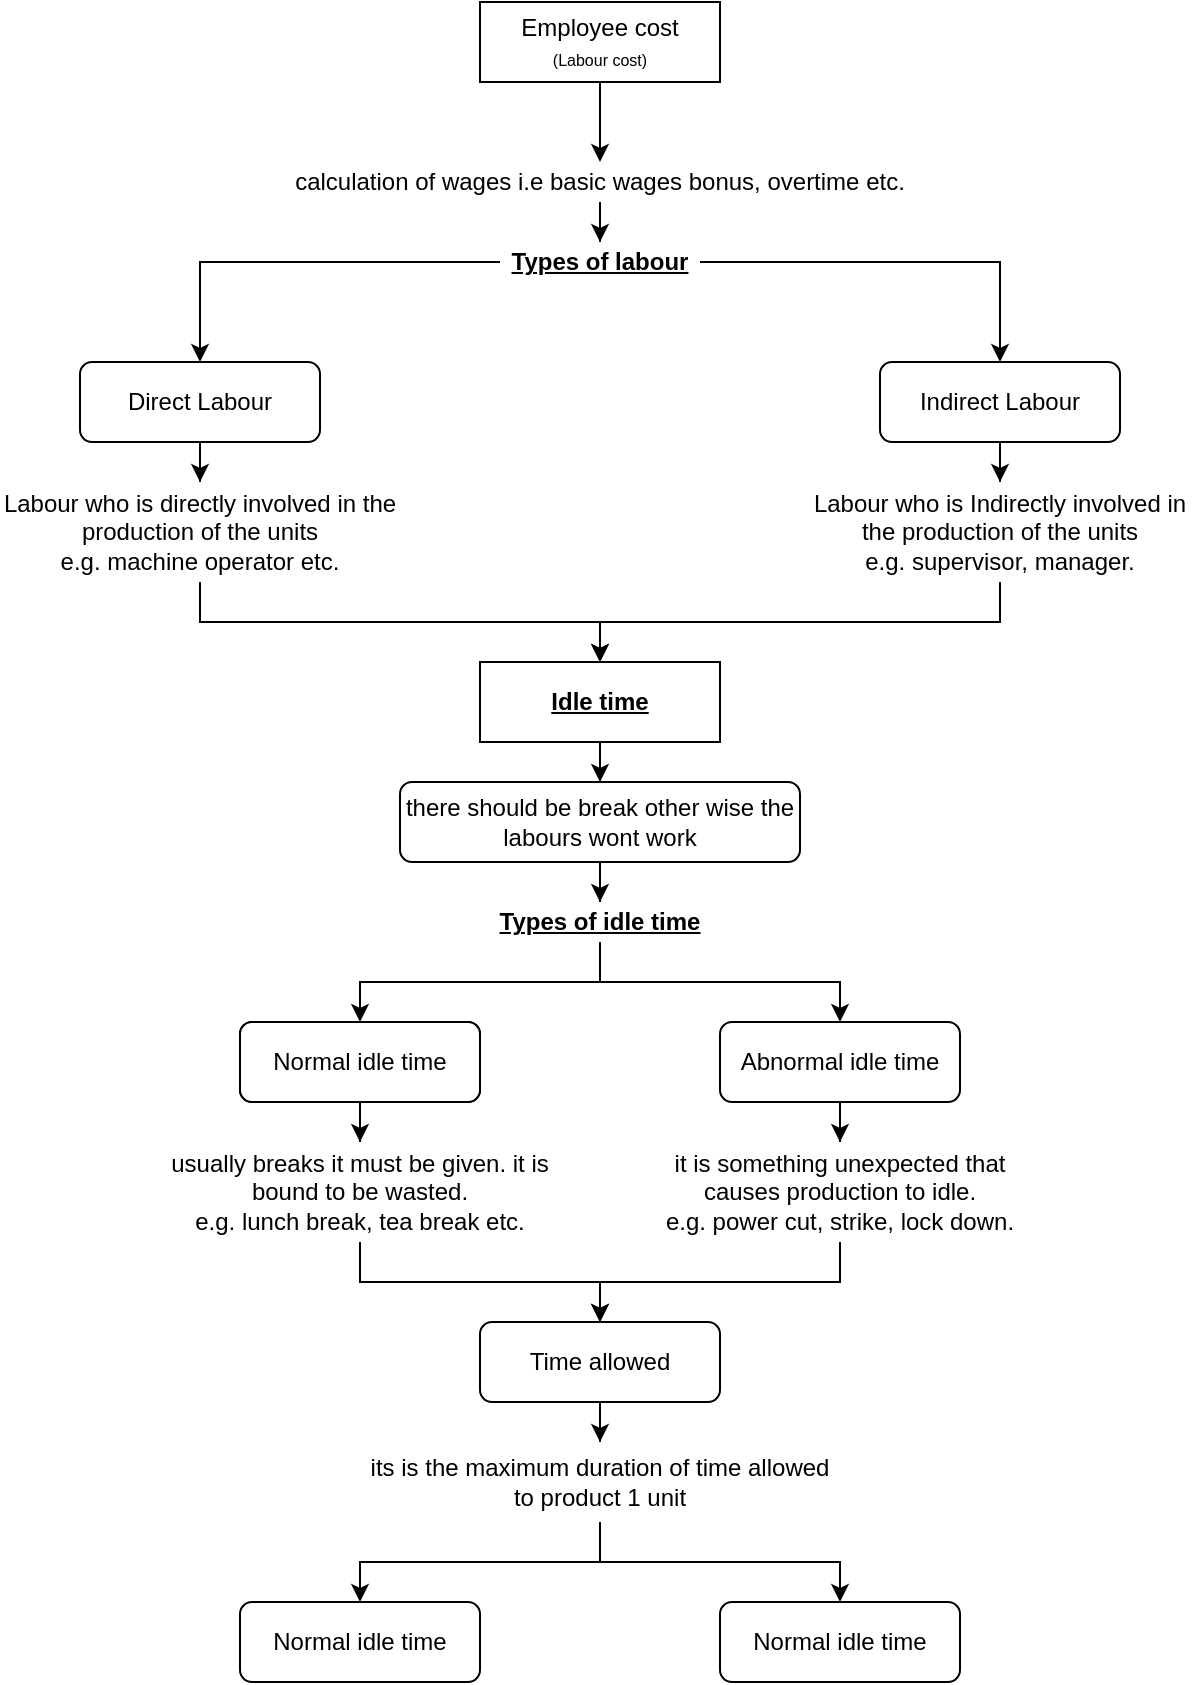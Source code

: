 <mxfile version="14.4.8" type="github">
  <diagram id="CyPvhByOn69fHsdpHqbr" name="Page-1">
    <mxGraphModel dx="856" dy="432" grid="1" gridSize="10" guides="1" tooltips="1" connect="1" arrows="1" fold="1" page="1" pageScale="1" pageWidth="850" pageHeight="1100" math="0" shadow="0">
      <root>
        <mxCell id="0" />
        <mxCell id="1" parent="0" />
        <mxCell id="h90uzLbG_IrZYUISlAX0-3" style="edgeStyle=orthogonalEdgeStyle;rounded=0;orthogonalLoop=1;jettySize=auto;html=1;" edge="1" parent="1" source="h90uzLbG_IrZYUISlAX0-1" target="h90uzLbG_IrZYUISlAX0-2">
          <mxGeometry relative="1" as="geometry" />
        </mxCell>
        <mxCell id="h90uzLbG_IrZYUISlAX0-1" value="&lt;div&gt;Employee cost&lt;/div&gt;&lt;font style=&quot;font-size: 8px&quot;&gt;(Labour cost)&lt;/font&gt;" style="rounded=0;whiteSpace=wrap;html=1;" vertex="1" parent="1">
          <mxGeometry x="360" width="120" height="40" as="geometry" />
        </mxCell>
        <mxCell id="h90uzLbG_IrZYUISlAX0-8" style="edgeStyle=orthogonalEdgeStyle;rounded=0;orthogonalLoop=1;jettySize=auto;html=1;" edge="1" parent="1" source="h90uzLbG_IrZYUISlAX0-2" target="h90uzLbG_IrZYUISlAX0-5">
          <mxGeometry relative="1" as="geometry" />
        </mxCell>
        <mxCell id="h90uzLbG_IrZYUISlAX0-2" value="calculation of wages i.e basic wages bonus, overtime etc." style="text;html=1;strokeColor=none;fillColor=none;align=center;verticalAlign=middle;whiteSpace=wrap;rounded=0;" vertex="1" parent="1">
          <mxGeometry x="240" y="80" width="360" height="20" as="geometry" />
        </mxCell>
        <mxCell id="h90uzLbG_IrZYUISlAX0-11" style="edgeStyle=orthogonalEdgeStyle;rounded=0;orthogonalLoop=1;jettySize=auto;html=1;" edge="1" parent="1" source="h90uzLbG_IrZYUISlAX0-5" target="h90uzLbG_IrZYUISlAX0-9">
          <mxGeometry relative="1" as="geometry" />
        </mxCell>
        <mxCell id="h90uzLbG_IrZYUISlAX0-12" style="edgeStyle=orthogonalEdgeStyle;rounded=0;orthogonalLoop=1;jettySize=auto;html=1;" edge="1" parent="1" source="h90uzLbG_IrZYUISlAX0-5" target="h90uzLbG_IrZYUISlAX0-10">
          <mxGeometry relative="1" as="geometry" />
        </mxCell>
        <mxCell id="h90uzLbG_IrZYUISlAX0-5" value="&lt;u&gt;&lt;b&gt;Types of labour&lt;/b&gt;&lt;/u&gt;" style="text;html=1;strokeColor=none;fillColor=none;align=center;verticalAlign=middle;whiteSpace=wrap;rounded=0;" vertex="1" parent="1">
          <mxGeometry x="370" y="120" width="100" height="20" as="geometry" />
        </mxCell>
        <mxCell id="h90uzLbG_IrZYUISlAX0-15" style="edgeStyle=orthogonalEdgeStyle;rounded=0;orthogonalLoop=1;jettySize=auto;html=1;" edge="1" parent="1" source="h90uzLbG_IrZYUISlAX0-9" target="h90uzLbG_IrZYUISlAX0-13">
          <mxGeometry relative="1" as="geometry" />
        </mxCell>
        <mxCell id="h90uzLbG_IrZYUISlAX0-9" value="Direct Labour" style="rounded=1;whiteSpace=wrap;html=1;" vertex="1" parent="1">
          <mxGeometry x="160" y="180" width="120" height="40" as="geometry" />
        </mxCell>
        <mxCell id="h90uzLbG_IrZYUISlAX0-16" style="edgeStyle=orthogonalEdgeStyle;rounded=0;orthogonalLoop=1;jettySize=auto;html=1;" edge="1" parent="1" source="h90uzLbG_IrZYUISlAX0-10" target="h90uzLbG_IrZYUISlAX0-14">
          <mxGeometry relative="1" as="geometry" />
        </mxCell>
        <mxCell id="h90uzLbG_IrZYUISlAX0-10" value="Indirect Labour" style="rounded=1;whiteSpace=wrap;html=1;" vertex="1" parent="1">
          <mxGeometry x="560" y="180" width="120" height="40" as="geometry" />
        </mxCell>
        <mxCell id="h90uzLbG_IrZYUISlAX0-19" style="edgeStyle=orthogonalEdgeStyle;rounded=0;orthogonalLoop=1;jettySize=auto;html=1;" edge="1" parent="1" source="h90uzLbG_IrZYUISlAX0-13" target="h90uzLbG_IrZYUISlAX0-17">
          <mxGeometry relative="1" as="geometry">
            <Array as="points">
              <mxPoint x="220" y="310" />
              <mxPoint x="420" y="310" />
            </Array>
          </mxGeometry>
        </mxCell>
        <mxCell id="h90uzLbG_IrZYUISlAX0-13" value="&lt;div&gt;Labour who is directly involved in the production of the units&lt;/div&gt;e.g. machine operator etc." style="text;html=1;strokeColor=none;fillColor=none;align=center;verticalAlign=middle;whiteSpace=wrap;rounded=0;" vertex="1" parent="1">
          <mxGeometry x="120" y="240" width="200" height="50" as="geometry" />
        </mxCell>
        <mxCell id="h90uzLbG_IrZYUISlAX0-18" style="edgeStyle=orthogonalEdgeStyle;rounded=0;orthogonalLoop=1;jettySize=auto;html=1;" edge="1" parent="1" source="h90uzLbG_IrZYUISlAX0-14" target="h90uzLbG_IrZYUISlAX0-17">
          <mxGeometry relative="1" as="geometry">
            <Array as="points">
              <mxPoint x="620" y="310" />
              <mxPoint x="420" y="310" />
            </Array>
          </mxGeometry>
        </mxCell>
        <mxCell id="h90uzLbG_IrZYUISlAX0-14" value="Labour who is Indirectly involved in the production of the units&lt;br&gt;e.g. supervisor, manager." style="text;html=1;strokeColor=none;fillColor=none;align=center;verticalAlign=middle;whiteSpace=wrap;rounded=0;" vertex="1" parent="1">
          <mxGeometry x="520" y="240" width="200" height="50" as="geometry" />
        </mxCell>
        <mxCell id="h90uzLbG_IrZYUISlAX0-22" style="edgeStyle=orthogonalEdgeStyle;rounded=0;orthogonalLoop=1;jettySize=auto;html=1;" edge="1" parent="1" source="h90uzLbG_IrZYUISlAX0-17" target="h90uzLbG_IrZYUISlAX0-21">
          <mxGeometry relative="1" as="geometry" />
        </mxCell>
        <mxCell id="h90uzLbG_IrZYUISlAX0-17" value="&lt;u&gt;&lt;b&gt;Idle time&lt;br&gt;&lt;/b&gt;&lt;/u&gt;" style="rounded=0;whiteSpace=wrap;html=1;fontFamily=Helvetica;fontSize=12;fontColor=#000000;align=center;gradientColor=none;" vertex="1" parent="1">
          <mxGeometry x="360" y="330" width="120" height="40" as="geometry" />
        </mxCell>
        <mxCell id="h90uzLbG_IrZYUISlAX0-24" style="edgeStyle=orthogonalEdgeStyle;rounded=0;orthogonalLoop=1;jettySize=auto;html=1;" edge="1" parent="1" source="h90uzLbG_IrZYUISlAX0-21" target="h90uzLbG_IrZYUISlAX0-23">
          <mxGeometry relative="1" as="geometry" />
        </mxCell>
        <mxCell id="h90uzLbG_IrZYUISlAX0-21" value="there should be break other wise the labours wont work" style="rounded=1;whiteSpace=wrap;html=1;" vertex="1" parent="1">
          <mxGeometry x="320" y="390" width="200" height="40" as="geometry" />
        </mxCell>
        <mxCell id="h90uzLbG_IrZYUISlAX0-27" style="edgeStyle=orthogonalEdgeStyle;rounded=0;orthogonalLoop=1;jettySize=auto;html=1;" edge="1" parent="1" source="h90uzLbG_IrZYUISlAX0-23" target="h90uzLbG_IrZYUISlAX0-25">
          <mxGeometry relative="1" as="geometry" />
        </mxCell>
        <mxCell id="h90uzLbG_IrZYUISlAX0-28" style="edgeStyle=orthogonalEdgeStyle;rounded=0;orthogonalLoop=1;jettySize=auto;html=1;" edge="1" parent="1" source="h90uzLbG_IrZYUISlAX0-23" target="h90uzLbG_IrZYUISlAX0-26">
          <mxGeometry relative="1" as="geometry" />
        </mxCell>
        <mxCell id="h90uzLbG_IrZYUISlAX0-23" value="&lt;u&gt;&lt;b&gt;Types of idle time&lt;br&gt;&lt;/b&gt;&lt;/u&gt;" style="text;html=1;strokeColor=none;fillColor=none;align=center;verticalAlign=middle;whiteSpace=wrap;rounded=0;" vertex="1" parent="1">
          <mxGeometry x="360" y="450" width="120" height="20" as="geometry" />
        </mxCell>
        <mxCell id="h90uzLbG_IrZYUISlAX0-30" style="edgeStyle=orthogonalEdgeStyle;rounded=0;orthogonalLoop=1;jettySize=auto;html=1;" edge="1" parent="1" source="h90uzLbG_IrZYUISlAX0-25" target="h90uzLbG_IrZYUISlAX0-29">
          <mxGeometry relative="1" as="geometry" />
        </mxCell>
        <mxCell id="h90uzLbG_IrZYUISlAX0-25" value="Normal idle time" style="rounded=1;whiteSpace=wrap;html=1;" vertex="1" parent="1">
          <mxGeometry x="240" y="510" width="120" height="40" as="geometry" />
        </mxCell>
        <mxCell id="h90uzLbG_IrZYUISlAX0-32" style="edgeStyle=orthogonalEdgeStyle;rounded=0;orthogonalLoop=1;jettySize=auto;html=1;" edge="1" parent="1" source="h90uzLbG_IrZYUISlAX0-26" target="h90uzLbG_IrZYUISlAX0-31">
          <mxGeometry relative="1" as="geometry" />
        </mxCell>
        <mxCell id="h90uzLbG_IrZYUISlAX0-26" value="Abnormal idle time" style="rounded=1;whiteSpace=wrap;html=1;" vertex="1" parent="1">
          <mxGeometry x="480" y="510" width="120" height="40" as="geometry" />
        </mxCell>
        <mxCell id="h90uzLbG_IrZYUISlAX0-35" style="edgeStyle=orthogonalEdgeStyle;rounded=0;orthogonalLoop=1;jettySize=auto;html=1;" edge="1" parent="1" source="h90uzLbG_IrZYUISlAX0-29" target="h90uzLbG_IrZYUISlAX0-33">
          <mxGeometry relative="1" as="geometry" />
        </mxCell>
        <mxCell id="h90uzLbG_IrZYUISlAX0-29" value="&lt;div&gt;usually breaks it must be given. it is bound to be wasted.&lt;/div&gt;&lt;div&gt;e.g. lunch break, tea break etc.&lt;br&gt;&lt;/div&gt;" style="text;html=1;strokeColor=none;fillColor=none;align=center;verticalAlign=middle;whiteSpace=wrap;rounded=0;" vertex="1" parent="1">
          <mxGeometry x="200" y="570" width="200" height="50" as="geometry" />
        </mxCell>
        <mxCell id="h90uzLbG_IrZYUISlAX0-34" style="edgeStyle=orthogonalEdgeStyle;rounded=0;orthogonalLoop=1;jettySize=auto;html=1;" edge="1" parent="1" source="h90uzLbG_IrZYUISlAX0-31" target="h90uzLbG_IrZYUISlAX0-33">
          <mxGeometry relative="1" as="geometry" />
        </mxCell>
        <mxCell id="h90uzLbG_IrZYUISlAX0-31" value="&lt;div&gt;it is something unexpected that causes production to idle.&lt;/div&gt;&lt;div&gt;e.g. power cut, strike, lock down.&lt;br&gt;&lt;/div&gt;" style="text;html=1;strokeColor=none;fillColor=none;align=center;verticalAlign=middle;whiteSpace=wrap;rounded=0;" vertex="1" parent="1">
          <mxGeometry x="440" y="570" width="200" height="50" as="geometry" />
        </mxCell>
        <mxCell id="h90uzLbG_IrZYUISlAX0-40" style="edgeStyle=orthogonalEdgeStyle;rounded=0;orthogonalLoop=1;jettySize=auto;html=1;" edge="1" parent="1" source="h90uzLbG_IrZYUISlAX0-33" target="h90uzLbG_IrZYUISlAX0-37">
          <mxGeometry relative="1" as="geometry" />
        </mxCell>
        <mxCell id="h90uzLbG_IrZYUISlAX0-33" value="Time allowed" style="rounded=1;whiteSpace=wrap;html=1;" vertex="1" parent="1">
          <mxGeometry x="360" y="660" width="120" height="40" as="geometry" />
        </mxCell>
        <mxCell id="h90uzLbG_IrZYUISlAX0-44" style="edgeStyle=orthogonalEdgeStyle;rounded=0;orthogonalLoop=1;jettySize=auto;html=1;" edge="1" parent="1" source="h90uzLbG_IrZYUISlAX0-37" target="h90uzLbG_IrZYUISlAX0-42">
          <mxGeometry relative="1" as="geometry" />
        </mxCell>
        <mxCell id="h90uzLbG_IrZYUISlAX0-45" style="edgeStyle=orthogonalEdgeStyle;rounded=0;orthogonalLoop=1;jettySize=auto;html=1;" edge="1" parent="1" source="h90uzLbG_IrZYUISlAX0-37" target="h90uzLbG_IrZYUISlAX0-43">
          <mxGeometry relative="1" as="geometry" />
        </mxCell>
        <mxCell id="h90uzLbG_IrZYUISlAX0-37" value="its is the maximum duration of time allowed to product 1 unit" style="text;html=1;strokeColor=none;fillColor=none;align=center;verticalAlign=middle;whiteSpace=wrap;rounded=0;" vertex="1" parent="1">
          <mxGeometry x="300" y="720" width="240" height="40" as="geometry" />
        </mxCell>
        <mxCell id="h90uzLbG_IrZYUISlAX0-41" value="Normal idle time" style="rounded=1;whiteSpace=wrap;html=1;" vertex="1" parent="1">
          <mxGeometry x="240" y="510" width="120" height="40" as="geometry" />
        </mxCell>
        <mxCell id="h90uzLbG_IrZYUISlAX0-42" value="Normal idle time" style="rounded=1;whiteSpace=wrap;html=1;" vertex="1" parent="1">
          <mxGeometry x="240" y="800" width="120" height="40" as="geometry" />
        </mxCell>
        <mxCell id="h90uzLbG_IrZYUISlAX0-43" value="Normal idle time" style="rounded=1;whiteSpace=wrap;html=1;" vertex="1" parent="1">
          <mxGeometry x="480" y="800" width="120" height="40" as="geometry" />
        </mxCell>
      </root>
    </mxGraphModel>
  </diagram>
</mxfile>

